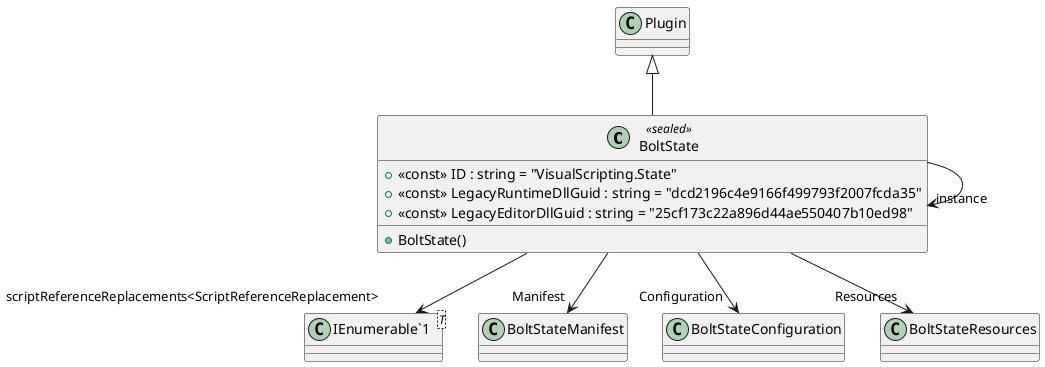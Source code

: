 @startuml
class BoltState <<sealed>> {
    + <<const>> ID : string = "VisualScripting.State"
    + BoltState()
    + <<const>> LegacyRuntimeDllGuid : string = "dcd2196c4e9166f499793f2007fcda35"
    + <<const>> LegacyEditorDllGuid : string = "25cf173c22a896d44ae550407b10ed98"
}
class "IEnumerable`1"<T> {
}
Plugin <|-- BoltState
BoltState --> "instance" BoltState
BoltState --> "Manifest" BoltStateManifest
BoltState --> "Configuration" BoltStateConfiguration
BoltState --> "Resources" BoltStateResources
BoltState --> "scriptReferenceReplacements<ScriptReferenceReplacement>" "IEnumerable`1"
@enduml
